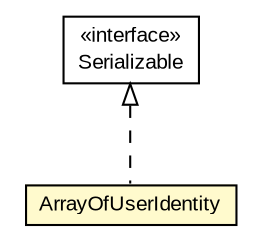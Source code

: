 #!/usr/local/bin/dot
#
# Class diagram 
# Generated by UMLGraph version R5_6-24-gf6e263 (http://www.umlgraph.org/)
#

digraph G {
	edge [fontname="arial",fontsize=10,labelfontname="arial",labelfontsize=10];
	node [fontname="arial",fontsize=10,shape=plaintext];
	nodesep=0.25;
	ranksep=0.5;
	// org.miloss.fgsms.services.interfaces.policyconfiguration.ArrayOfUserIdentity
	c153739 [label=<<table title="org.miloss.fgsms.services.interfaces.policyconfiguration.ArrayOfUserIdentity" border="0" cellborder="1" cellspacing="0" cellpadding="2" port="p" bgcolor="lemonChiffon" href="./ArrayOfUserIdentity.html">
		<tr><td><table border="0" cellspacing="0" cellpadding="1">
<tr><td align="center" balign="center"> ArrayOfUserIdentity </td></tr>
		</table></td></tr>
		</table>>, URL="./ArrayOfUserIdentity.html", fontname="arial", fontcolor="black", fontsize=10.0];
	//org.miloss.fgsms.services.interfaces.policyconfiguration.ArrayOfUserIdentity implements java.io.Serializable
	c154293:p -> c153739:p [dir=back,arrowtail=empty,style=dashed];
	// java.io.Serializable
	c154293 [label=<<table title="java.io.Serializable" border="0" cellborder="1" cellspacing="0" cellpadding="2" port="p" href="http://java.sun.com/j2se/1.4.2/docs/api/java/io/Serializable.html">
		<tr><td><table border="0" cellspacing="0" cellpadding="1">
<tr><td align="center" balign="center"> &#171;interface&#187; </td></tr>
<tr><td align="center" balign="center"> Serializable </td></tr>
		</table></td></tr>
		</table>>, URL="http://java.sun.com/j2se/1.4.2/docs/api/java/io/Serializable.html", fontname="arial", fontcolor="black", fontsize=10.0];
}

